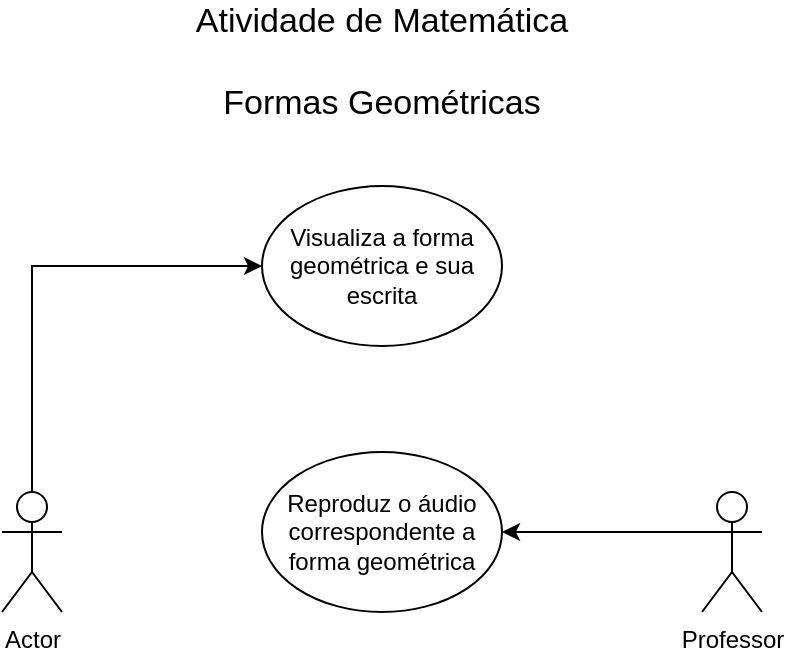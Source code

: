 <mxfile version="21.7.1" type="google">
  <diagram name="Página-1" id="-XUJO3Oz49j5nqVAjjJ6">
    <mxGraphModel grid="1" page="1" gridSize="10" guides="1" tooltips="1" connect="1" arrows="1" fold="1" pageScale="1" pageWidth="1169" pageHeight="827" math="0" shadow="0">
      <root>
        <mxCell id="0" />
        <mxCell id="1" parent="0" />
        <mxCell id="p_ycwr4od1zy8IQmkrcR-7" style="edgeStyle=orthogonalEdgeStyle;rounded=0;orthogonalLoop=1;jettySize=auto;html=1;entryX=0;entryY=0.5;entryDx=0;entryDy=0;exitX=0.5;exitY=0;exitDx=0;exitDy=0;exitPerimeter=0;" edge="1" parent="1" source="p_ycwr4od1zy8IQmkrcR-1" target="p_ycwr4od1zy8IQmkrcR-2">
          <mxGeometry relative="1" as="geometry">
            <mxPoint x="70" y="-339.8" as="sourcePoint" />
            <mxPoint x="202.64" y="-470.0" as="targetPoint" />
          </mxGeometry>
        </mxCell>
        <mxCell id="p_ycwr4od1zy8IQmkrcR-1" value="Actor" style="shape=umlActor;verticalLabelPosition=bottom;verticalAlign=top;html=1;outlineConnect=0;" vertex="1" parent="1">
          <mxGeometry x="160" y="-300" width="30" height="60" as="geometry" />
        </mxCell>
        <mxCell id="p_ycwr4od1zy8IQmkrcR-2" value="Visualiza a forma geométrica e sua escrita" style="ellipse;whiteSpace=wrap;html=1;" vertex="1" parent="1">
          <mxGeometry x="290" y="-453" width="120" height="80" as="geometry" />
        </mxCell>
        <mxCell id="p_ycwr4od1zy8IQmkrcR-3" value="&lt;font style=&quot;font-size: 17px;&quot;&gt;Atividade de Matemática&lt;br&gt;&lt;br&gt;Formas Geométricas&lt;br&gt;&lt;/font&gt;" style="text;html=1;strokeColor=none;fillColor=none;align=center;verticalAlign=middle;whiteSpace=wrap;rounded=0;fontSize=16;" vertex="1" parent="1">
          <mxGeometry x="190" y="-530" width="320" height="30" as="geometry" />
        </mxCell>
        <mxCell id="p_ycwr4od1zy8IQmkrcR-10" style="edgeStyle=orthogonalEdgeStyle;rounded=0;orthogonalLoop=1;jettySize=auto;html=1;exitX=0;exitY=0.333;exitDx=0;exitDy=0;exitPerimeter=0;" edge="1" parent="1" source="p_ycwr4od1zy8IQmkrcR-8" target="p_ycwr4od1zy8IQmkrcR-9">
          <mxGeometry relative="1" as="geometry" />
        </mxCell>
        <mxCell id="p_ycwr4od1zy8IQmkrcR-8" value="Professor" style="shape=umlActor;verticalLabelPosition=bottom;verticalAlign=top;html=1;outlineConnect=0;" vertex="1" parent="1">
          <mxGeometry x="510" y="-300" width="30" height="60" as="geometry" />
        </mxCell>
        <mxCell id="p_ycwr4od1zy8IQmkrcR-9" value="Reproduz o áudio correspondente a forma geométrica" style="ellipse;whiteSpace=wrap;html=1;" vertex="1" parent="1">
          <mxGeometry x="290" y="-320" width="120" height="80" as="geometry" />
        </mxCell>
      </root>
    </mxGraphModel>
  </diagram>
</mxfile>

